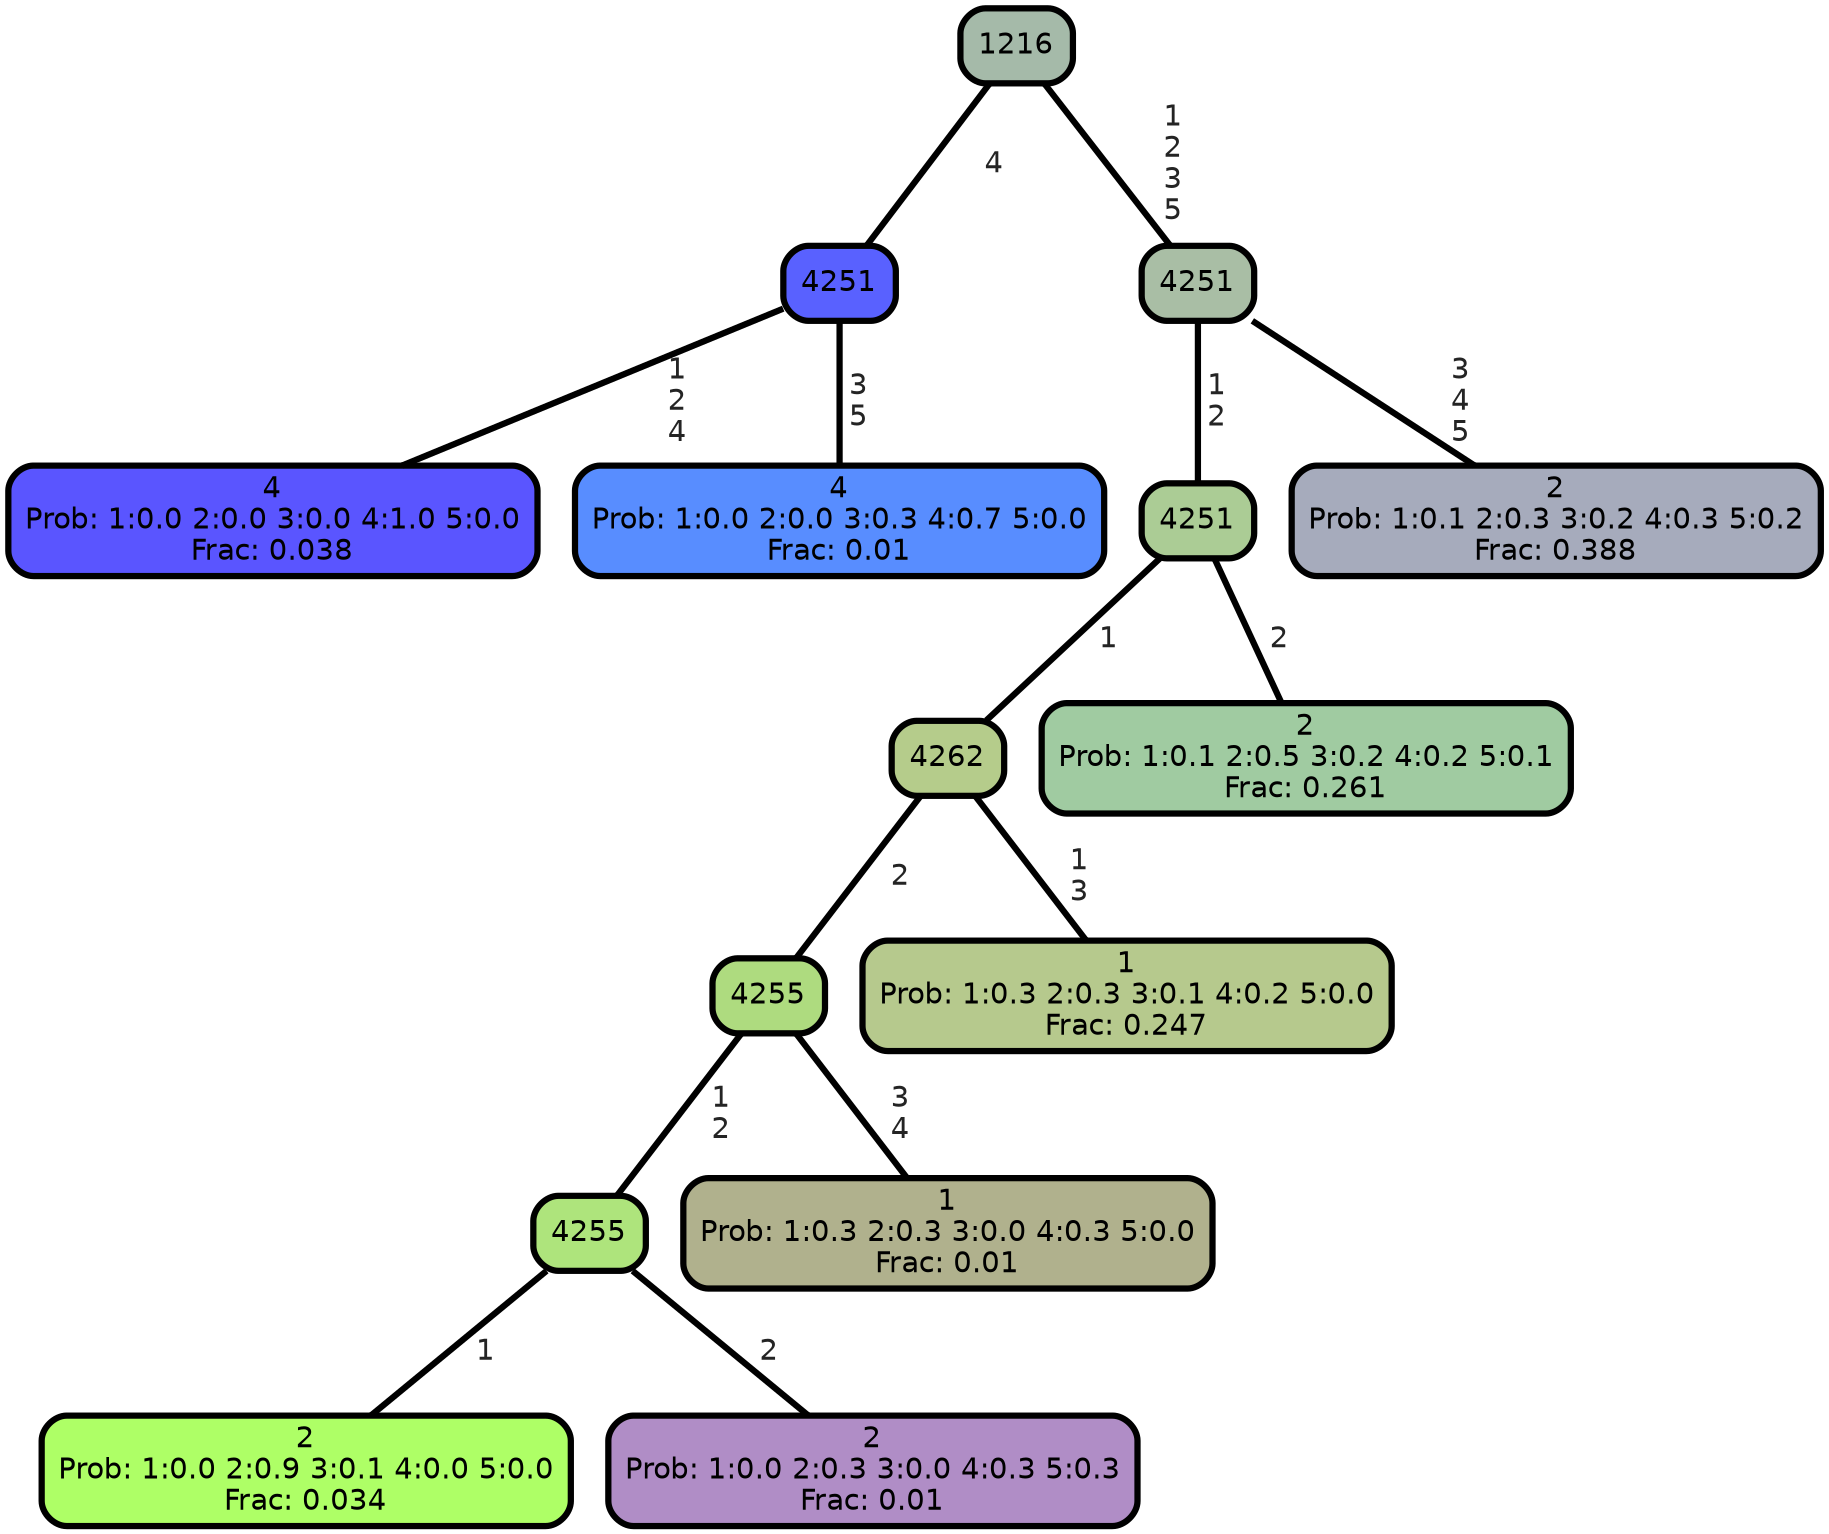 graph Tree {
node [shape=box, style="filled, rounded",color="black",penwidth="3",fontcolor="black",                 fontname=helvetica] ;
graph [ranksep="0 equally", splines=straight,                 bgcolor=transparent, dpi=200] ;
edge [fontname=helvetica, fontweight=bold,fontcolor=grey14,color=black] ;
0 [label="4
Prob: 1:0.0 2:0.0 3:0.0 4:1.0 5:0.0
Frac: 0.038", fillcolor="#5a55ff"] ;
1 [label="4251", fillcolor="#5961ff"] ;
2 [label="4
Prob: 1:0.0 2:0.0 3:0.3 4:0.7 5:0.0
Frac: 0.01", fillcolor="#588dff"] ;
3 [label="1216", fillcolor="#a5baa9"] ;
4 [label="2
Prob: 1:0.0 2:0.9 3:0.1 4:0.0 5:0.0
Frac: 0.034", fillcolor="#aeff66"] ;
5 [label="4255", fillcolor="#aee47c"] ;
6 [label="2
Prob: 1:0.0 2:0.3 3:0.0 4:0.3 5:0.3
Frac: 0.01", fillcolor="#b08dc6"] ;
7 [label="4255", fillcolor="#aedb7f"] ;
8 [label="1
Prob: 1:0.3 2:0.3 3:0.0 4:0.3 5:0.0
Frac: 0.01", fillcolor="#b0b18d"] ;
9 [label="4262", fillcolor="#b5cc8b"] ;
10 [label="1
Prob: 1:0.3 2:0.3 3:0.1 4:0.2 5:0.0
Frac: 0.247", fillcolor="#b6c98d"] ;
11 [label="4251", fillcolor="#abcc95"] ;
12 [label="2
Prob: 1:0.1 2:0.5 3:0.2 4:0.2 5:0.1
Frac: 0.261", fillcolor="#a0cba1"] ;
13 [label="4251", fillcolor="#a9bea5"] ;
14 [label="2
Prob: 1:0.1 2:0.3 3:0.2 4:0.3 5:0.2
Frac: 0.388", fillcolor="#a6abbc"] ;
1 -- 0 [label=" 1\n 2\n 4",penwidth=3] ;
1 -- 2 [label=" 3\n 5",penwidth=3] ;
3 -- 1 [label=" 4",penwidth=3] ;
3 -- 13 [label=" 1\n 2\n 3\n 5",penwidth=3] ;
5 -- 4 [label=" 1",penwidth=3] ;
5 -- 6 [label=" 2",penwidth=3] ;
7 -- 5 [label=" 1\n 2",penwidth=3] ;
7 -- 8 [label=" 3\n 4",penwidth=3] ;
9 -- 7 [label=" 2",penwidth=3] ;
9 -- 10 [label=" 1\n 3",penwidth=3] ;
11 -- 9 [label=" 1",penwidth=3] ;
11 -- 12 [label=" 2",penwidth=3] ;
13 -- 11 [label=" 1\n 2",penwidth=3] ;
13 -- 14 [label=" 3\n 4\n 5",penwidth=3] ;
{rank = same;}}